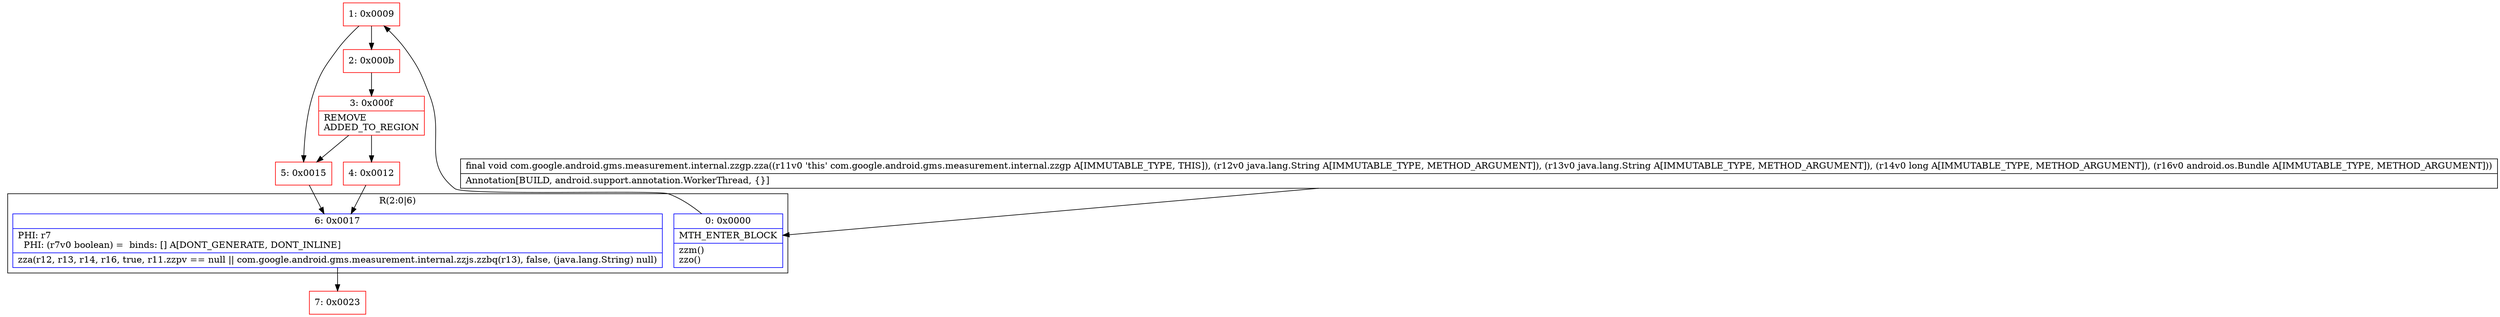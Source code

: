 digraph "CFG forcom.google.android.gms.measurement.internal.zzgp.zza(Ljava\/lang\/String;Ljava\/lang\/String;JLandroid\/os\/Bundle;)V" {
subgraph cluster_Region_377063852 {
label = "R(2:0|6)";
node [shape=record,color=blue];
Node_0 [shape=record,label="{0\:\ 0x0000|MTH_ENTER_BLOCK\l|zzm()\lzzo()\l}"];
Node_6 [shape=record,label="{6\:\ 0x0017|PHI: r7 \l  PHI: (r7v0 boolean) =  binds: [] A[DONT_GENERATE, DONT_INLINE]\l|zza(r12, r13, r14, r16, true, r11.zzpv == null \|\| com.google.android.gms.measurement.internal.zzjs.zzbq(r13), false, (java.lang.String) null)\l}"];
}
Node_1 [shape=record,color=red,label="{1\:\ 0x0009}"];
Node_2 [shape=record,color=red,label="{2\:\ 0x000b}"];
Node_3 [shape=record,color=red,label="{3\:\ 0x000f|REMOVE\lADDED_TO_REGION\l}"];
Node_4 [shape=record,color=red,label="{4\:\ 0x0012}"];
Node_5 [shape=record,color=red,label="{5\:\ 0x0015}"];
Node_7 [shape=record,color=red,label="{7\:\ 0x0023}"];
MethodNode[shape=record,label="{final void com.google.android.gms.measurement.internal.zzgp.zza((r11v0 'this' com.google.android.gms.measurement.internal.zzgp A[IMMUTABLE_TYPE, THIS]), (r12v0 java.lang.String A[IMMUTABLE_TYPE, METHOD_ARGUMENT]), (r13v0 java.lang.String A[IMMUTABLE_TYPE, METHOD_ARGUMENT]), (r14v0 long A[IMMUTABLE_TYPE, METHOD_ARGUMENT]), (r16v0 android.os.Bundle A[IMMUTABLE_TYPE, METHOD_ARGUMENT]))  | Annotation[BUILD, android.support.annotation.WorkerThread, \{\}]\l}"];
MethodNode -> Node_0;
Node_0 -> Node_1;
Node_6 -> Node_7;
Node_1 -> Node_2;
Node_1 -> Node_5;
Node_2 -> Node_3;
Node_3 -> Node_4;
Node_3 -> Node_5;
Node_4 -> Node_6;
Node_5 -> Node_6;
}

